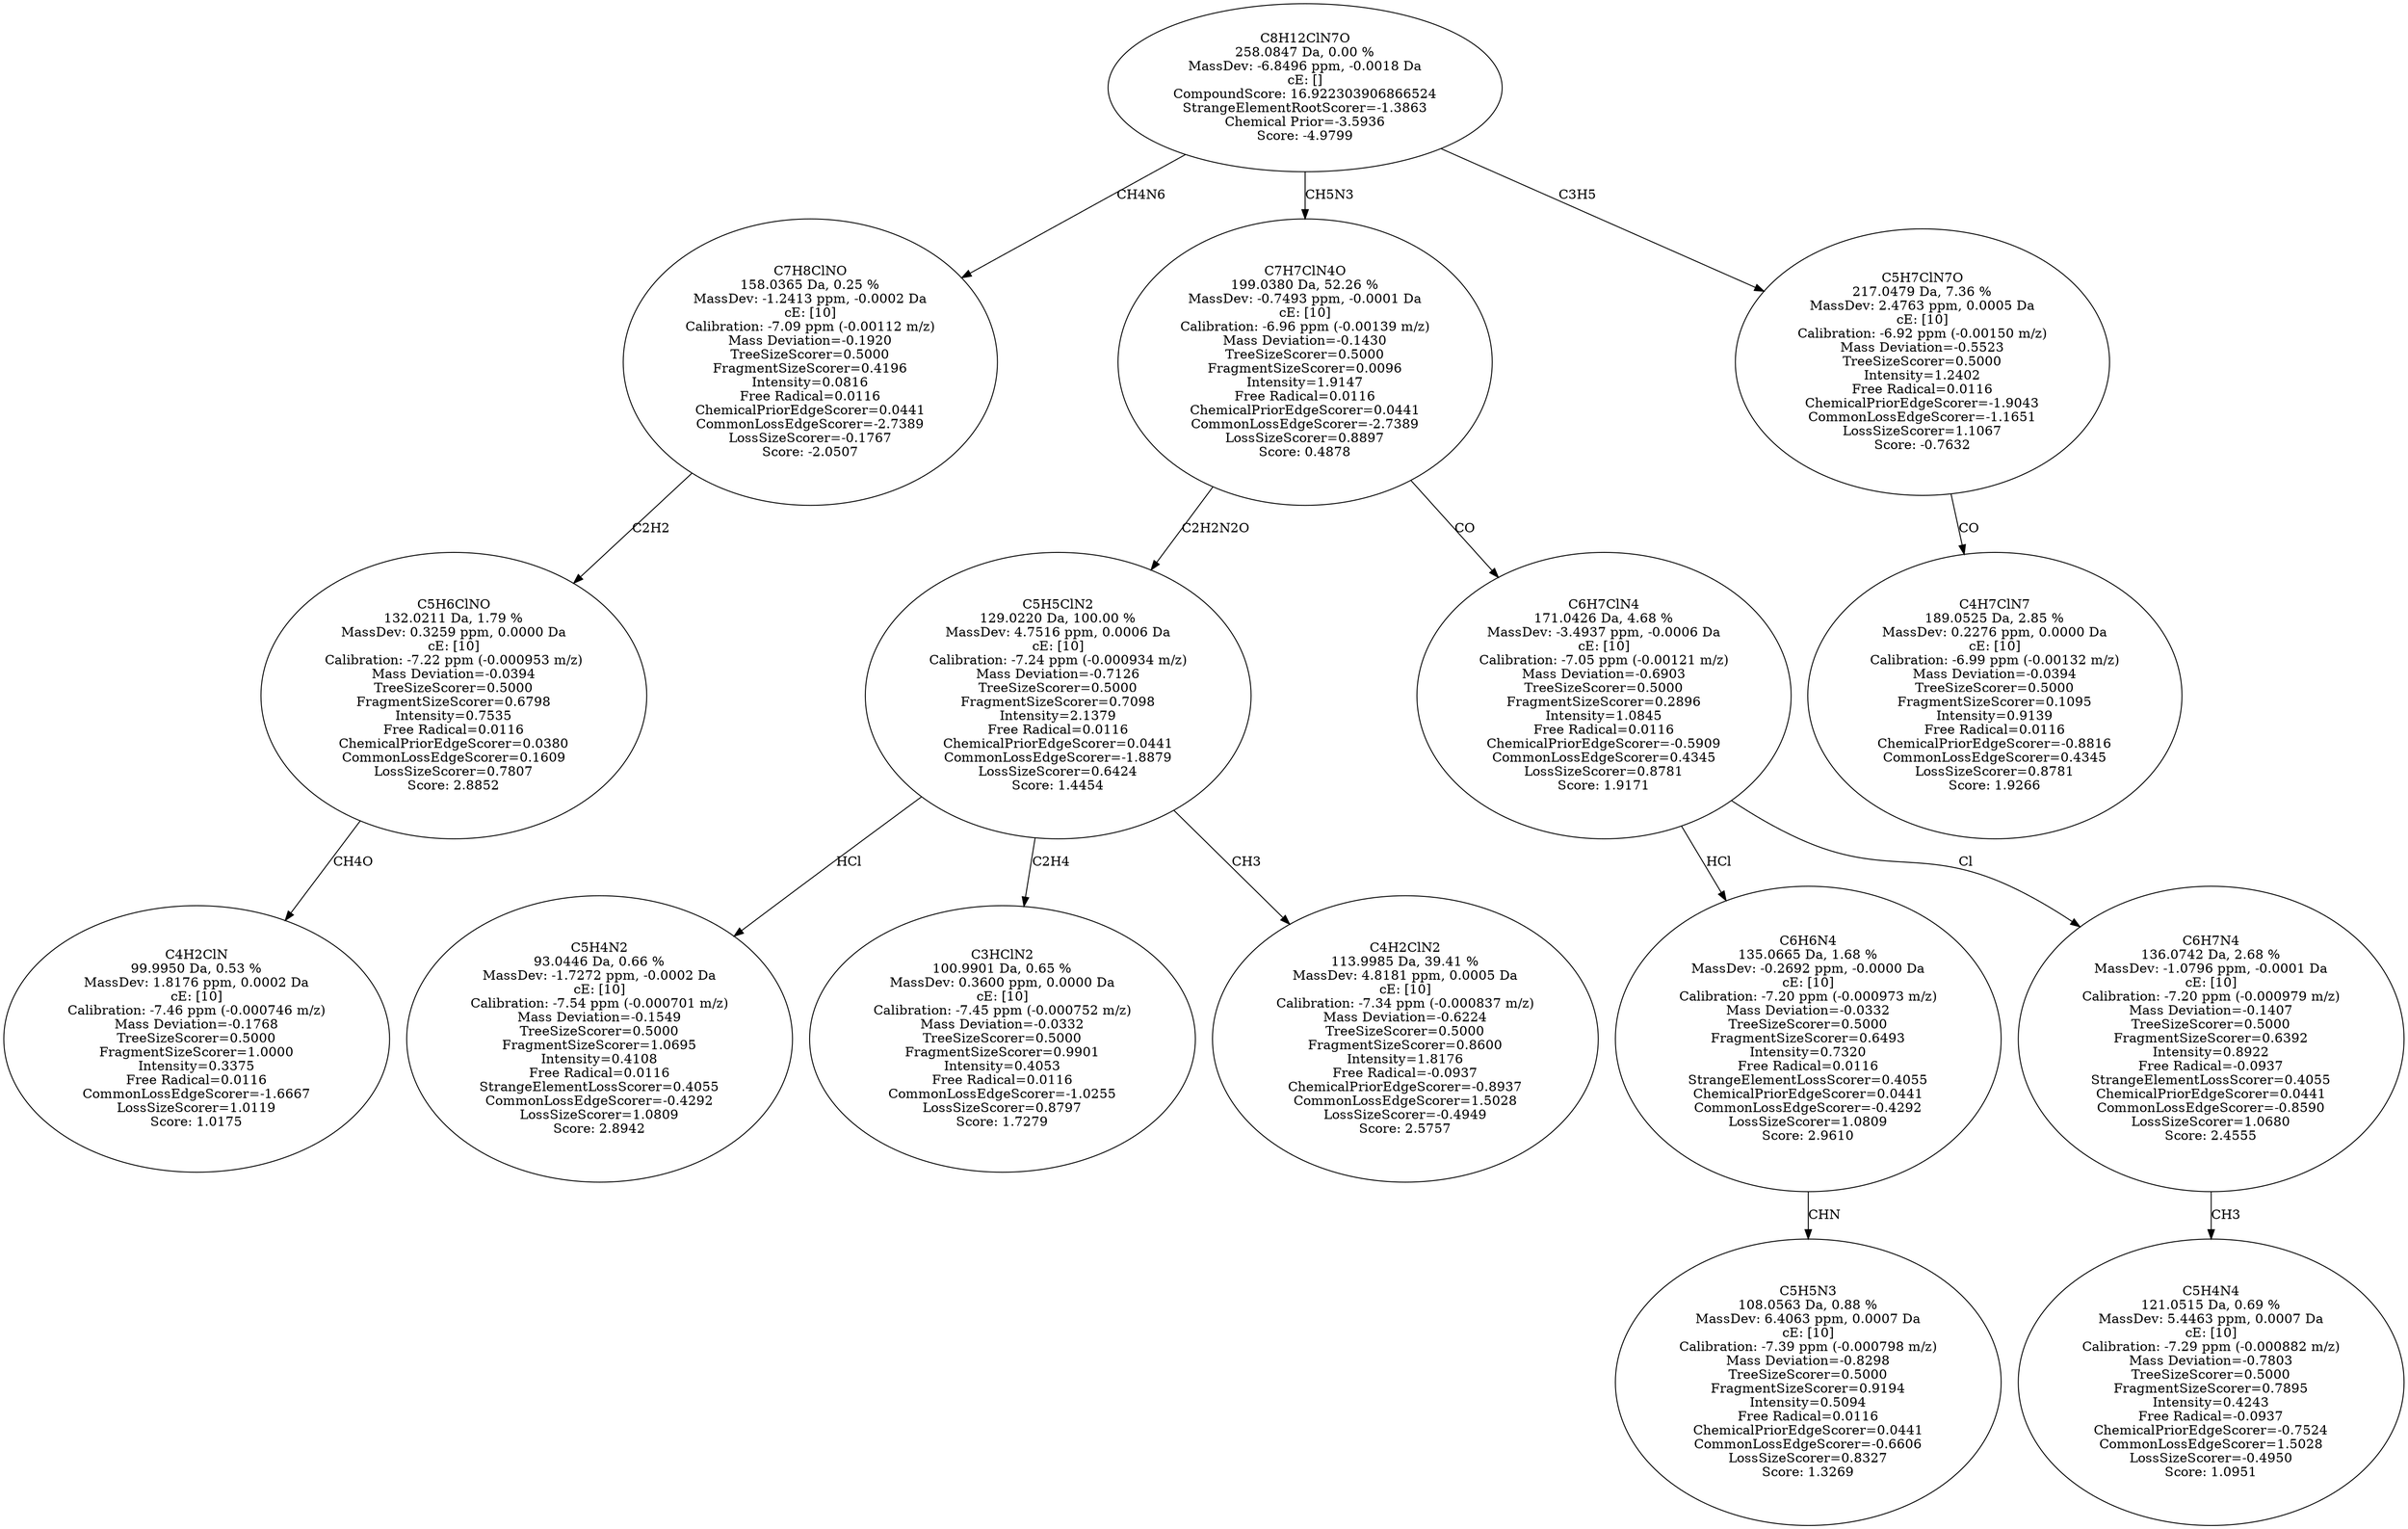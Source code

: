 strict digraph {
v1 [label="C4H2ClN\n99.9950 Da, 0.53 %\nMassDev: 1.8176 ppm, 0.0002 Da\ncE: [10]\nCalibration: -7.46 ppm (-0.000746 m/z)\nMass Deviation=-0.1768\nTreeSizeScorer=0.5000\nFragmentSizeScorer=1.0000\nIntensity=0.3375\nFree Radical=0.0116\nCommonLossEdgeScorer=-1.6667\nLossSizeScorer=1.0119\nScore: 1.0175"];
v2 [label="C5H6ClNO\n132.0211 Da, 1.79 %\nMassDev: 0.3259 ppm, 0.0000 Da\ncE: [10]\nCalibration: -7.22 ppm (-0.000953 m/z)\nMass Deviation=-0.0394\nTreeSizeScorer=0.5000\nFragmentSizeScorer=0.6798\nIntensity=0.7535\nFree Radical=0.0116\nChemicalPriorEdgeScorer=0.0380\nCommonLossEdgeScorer=0.1609\nLossSizeScorer=0.7807\nScore: 2.8852"];
v3 [label="C7H8ClNO\n158.0365 Da, 0.25 %\nMassDev: -1.2413 ppm, -0.0002 Da\ncE: [10]\nCalibration: -7.09 ppm (-0.00112 m/z)\nMass Deviation=-0.1920\nTreeSizeScorer=0.5000\nFragmentSizeScorer=0.4196\nIntensity=0.0816\nFree Radical=0.0116\nChemicalPriorEdgeScorer=0.0441\nCommonLossEdgeScorer=-2.7389\nLossSizeScorer=-0.1767\nScore: -2.0507"];
v4 [label="C5H4N2\n93.0446 Da, 0.66 %\nMassDev: -1.7272 ppm, -0.0002 Da\ncE: [10]\nCalibration: -7.54 ppm (-0.000701 m/z)\nMass Deviation=-0.1549\nTreeSizeScorer=0.5000\nFragmentSizeScorer=1.0695\nIntensity=0.4108\nFree Radical=0.0116\nStrangeElementLossScorer=0.4055\nCommonLossEdgeScorer=-0.4292\nLossSizeScorer=1.0809\nScore: 2.8942"];
v5 [label="C3HClN2\n100.9901 Da, 0.65 %\nMassDev: 0.3600 ppm, 0.0000 Da\ncE: [10]\nCalibration: -7.45 ppm (-0.000752 m/z)\nMass Deviation=-0.0332\nTreeSizeScorer=0.5000\nFragmentSizeScorer=0.9901\nIntensity=0.4053\nFree Radical=0.0116\nCommonLossEdgeScorer=-1.0255\nLossSizeScorer=0.8797\nScore: 1.7279"];
v6 [label="C4H2ClN2\n113.9985 Da, 39.41 %\nMassDev: 4.8181 ppm, 0.0005 Da\ncE: [10]\nCalibration: -7.34 ppm (-0.000837 m/z)\nMass Deviation=-0.6224\nTreeSizeScorer=0.5000\nFragmentSizeScorer=0.8600\nIntensity=1.8176\nFree Radical=-0.0937\nChemicalPriorEdgeScorer=-0.8937\nCommonLossEdgeScorer=1.5028\nLossSizeScorer=-0.4949\nScore: 2.5757"];
v7 [label="C5H5ClN2\n129.0220 Da, 100.00 %\nMassDev: 4.7516 ppm, 0.0006 Da\ncE: [10]\nCalibration: -7.24 ppm (-0.000934 m/z)\nMass Deviation=-0.7126\nTreeSizeScorer=0.5000\nFragmentSizeScorer=0.7098\nIntensity=2.1379\nFree Radical=0.0116\nChemicalPriorEdgeScorer=0.0441\nCommonLossEdgeScorer=-1.8879\nLossSizeScorer=0.6424\nScore: 1.4454"];
v8 [label="C5H5N3\n108.0563 Da, 0.88 %\nMassDev: 6.4063 ppm, 0.0007 Da\ncE: [10]\nCalibration: -7.39 ppm (-0.000798 m/z)\nMass Deviation=-0.8298\nTreeSizeScorer=0.5000\nFragmentSizeScorer=0.9194\nIntensity=0.5094\nFree Radical=0.0116\nChemicalPriorEdgeScorer=0.0441\nCommonLossEdgeScorer=-0.6606\nLossSizeScorer=0.8327\nScore: 1.3269"];
v9 [label="C6H6N4\n135.0665 Da, 1.68 %\nMassDev: -0.2692 ppm, -0.0000 Da\ncE: [10]\nCalibration: -7.20 ppm (-0.000973 m/z)\nMass Deviation=-0.0332\nTreeSizeScorer=0.5000\nFragmentSizeScorer=0.6493\nIntensity=0.7320\nFree Radical=0.0116\nStrangeElementLossScorer=0.4055\nChemicalPriorEdgeScorer=0.0441\nCommonLossEdgeScorer=-0.4292\nLossSizeScorer=1.0809\nScore: 2.9610"];
v10 [label="C5H4N4\n121.0515 Da, 0.69 %\nMassDev: 5.4463 ppm, 0.0007 Da\ncE: [10]\nCalibration: -7.29 ppm (-0.000882 m/z)\nMass Deviation=-0.7803\nTreeSizeScorer=0.5000\nFragmentSizeScorer=0.7895\nIntensity=0.4243\nFree Radical=-0.0937\nChemicalPriorEdgeScorer=-0.7524\nCommonLossEdgeScorer=1.5028\nLossSizeScorer=-0.4950\nScore: 1.0951"];
v11 [label="C6H7N4\n136.0742 Da, 2.68 %\nMassDev: -1.0796 ppm, -0.0001 Da\ncE: [10]\nCalibration: -7.20 ppm (-0.000979 m/z)\nMass Deviation=-0.1407\nTreeSizeScorer=0.5000\nFragmentSizeScorer=0.6392\nIntensity=0.8922\nFree Radical=-0.0937\nStrangeElementLossScorer=0.4055\nChemicalPriorEdgeScorer=0.0441\nCommonLossEdgeScorer=-0.8590\nLossSizeScorer=1.0680\nScore: 2.4555"];
v12 [label="C6H7ClN4\n171.0426 Da, 4.68 %\nMassDev: -3.4937 ppm, -0.0006 Da\ncE: [10]\nCalibration: -7.05 ppm (-0.00121 m/z)\nMass Deviation=-0.6903\nTreeSizeScorer=0.5000\nFragmentSizeScorer=0.2896\nIntensity=1.0845\nFree Radical=0.0116\nChemicalPriorEdgeScorer=-0.5909\nCommonLossEdgeScorer=0.4345\nLossSizeScorer=0.8781\nScore: 1.9171"];
v13 [label="C7H7ClN4O\n199.0380 Da, 52.26 %\nMassDev: -0.7493 ppm, -0.0001 Da\ncE: [10]\nCalibration: -6.96 ppm (-0.00139 m/z)\nMass Deviation=-0.1430\nTreeSizeScorer=0.5000\nFragmentSizeScorer=0.0096\nIntensity=1.9147\nFree Radical=0.0116\nChemicalPriorEdgeScorer=0.0441\nCommonLossEdgeScorer=-2.7389\nLossSizeScorer=0.8897\nScore: 0.4878"];
v14 [label="C4H7ClN7\n189.0525 Da, 2.85 %\nMassDev: 0.2276 ppm, 0.0000 Da\ncE: [10]\nCalibration: -6.99 ppm (-0.00132 m/z)\nMass Deviation=-0.0394\nTreeSizeScorer=0.5000\nFragmentSizeScorer=0.1095\nIntensity=0.9139\nFree Radical=0.0116\nChemicalPriorEdgeScorer=-0.8816\nCommonLossEdgeScorer=0.4345\nLossSizeScorer=0.8781\nScore: 1.9266"];
v15 [label="C5H7ClN7O\n217.0479 Da, 7.36 %\nMassDev: 2.4763 ppm, 0.0005 Da\ncE: [10]\nCalibration: -6.92 ppm (-0.00150 m/z)\nMass Deviation=-0.5523\nTreeSizeScorer=0.5000\nIntensity=1.2402\nFree Radical=0.0116\nChemicalPriorEdgeScorer=-1.9043\nCommonLossEdgeScorer=-1.1651\nLossSizeScorer=1.1067\nScore: -0.7632"];
v16 [label="C8H12ClN7O\n258.0847 Da, 0.00 %\nMassDev: -6.8496 ppm, -0.0018 Da\ncE: []\nCompoundScore: 16.922303906866524\nStrangeElementRootScorer=-1.3863\nChemical Prior=-3.5936\nScore: -4.9799"];
v2 -> v1 [label="CH4O"];
v3 -> v2 [label="C2H2"];
v16 -> v3 [label="CH4N6"];
v7 -> v4 [label="HCl"];
v7 -> v5 [label="C2H4"];
v7 -> v6 [label="CH3"];
v13 -> v7 [label="C2H2N2O"];
v9 -> v8 [label="CHN"];
v12 -> v9 [label="HCl"];
v11 -> v10 [label="CH3"];
v12 -> v11 [label="Cl"];
v13 -> v12 [label="CO"];
v16 -> v13 [label="CH5N3"];
v15 -> v14 [label="CO"];
v16 -> v15 [label="C3H5"];
}